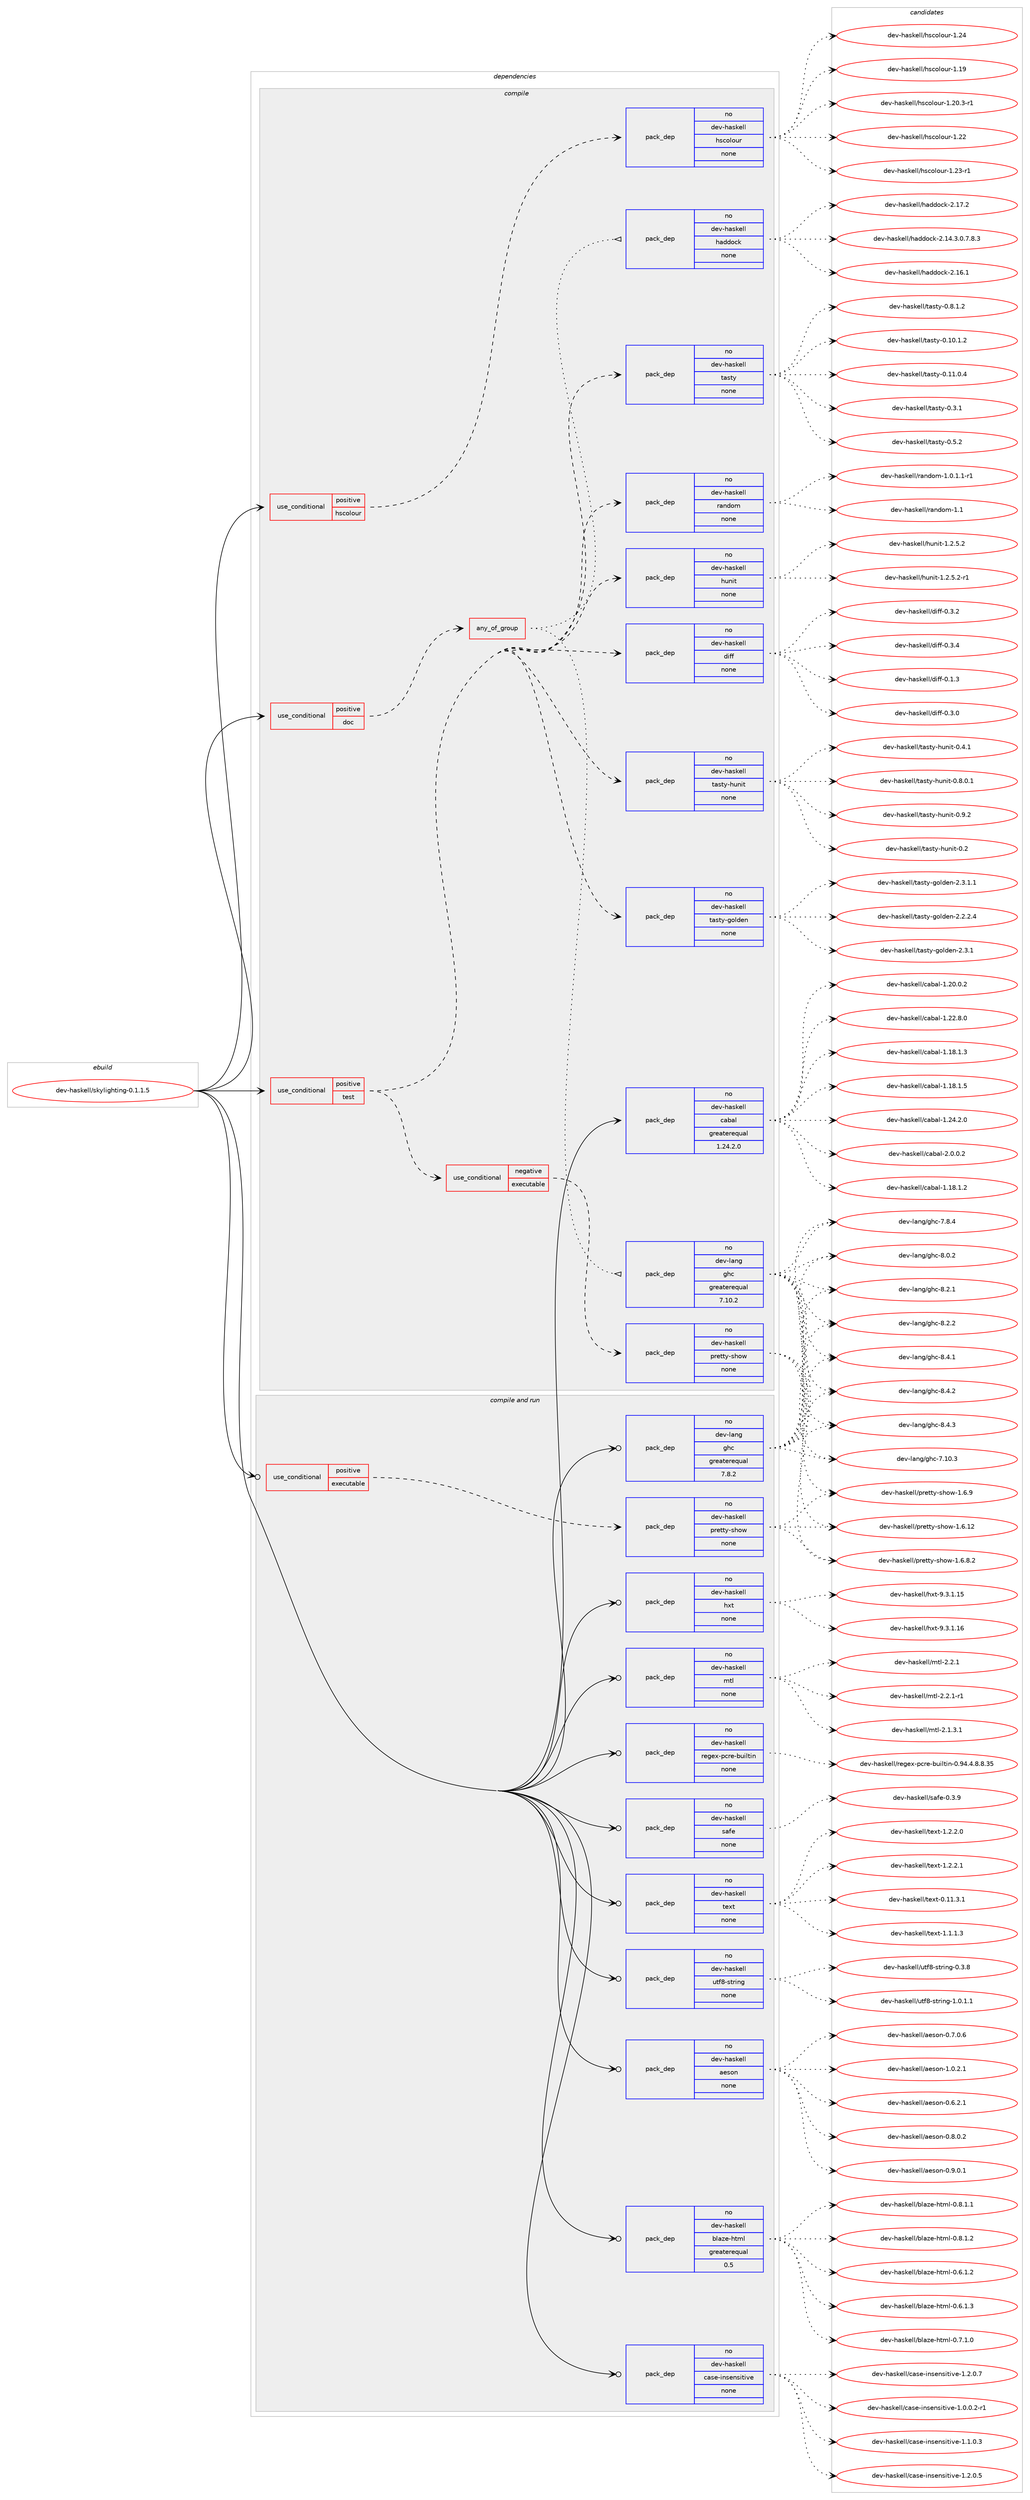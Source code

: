 digraph prolog {

# *************
# Graph options
# *************

newrank=true;
concentrate=true;
compound=true;
graph [rankdir=LR,fontname=Helvetica,fontsize=10,ranksep=1.5];#, ranksep=2.5, nodesep=0.2];
edge  [arrowhead=vee];
node  [fontname=Helvetica,fontsize=10];

# **********
# The ebuild
# **********

subgraph cluster_leftcol {
color=gray;
rank=same;
label=<<i>ebuild</i>>;
id [label="dev-haskell/skylighting-0.1.1.5", color=red, width=4, href="../dev-haskell/skylighting-0.1.1.5.svg"];
}

# ****************
# The dependencies
# ****************

subgraph cluster_midcol {
color=gray;
label=<<i>dependencies</i>>;
subgraph cluster_compile {
fillcolor="#eeeeee";
style=filled;
label=<<i>compile</i>>;
subgraph cond361427 {
dependency1343836 [label=<<TABLE BORDER="0" CELLBORDER="1" CELLSPACING="0" CELLPADDING="4"><TR><TD ROWSPAN="3" CELLPADDING="10">use_conditional</TD></TR><TR><TD>positive</TD></TR><TR><TD>doc</TD></TR></TABLE>>, shape=none, color=red];
subgraph any21534 {
dependency1343837 [label=<<TABLE BORDER="0" CELLBORDER="1" CELLSPACING="0" CELLPADDING="4"><TR><TD CELLPADDING="10">any_of_group</TD></TR></TABLE>>, shape=none, color=red];subgraph pack960323 {
dependency1343838 [label=<<TABLE BORDER="0" CELLBORDER="1" CELLSPACING="0" CELLPADDING="4" WIDTH="220"><TR><TD ROWSPAN="6" CELLPADDING="30">pack_dep</TD></TR><TR><TD WIDTH="110">no</TD></TR><TR><TD>dev-haskell</TD></TR><TR><TD>haddock</TD></TR><TR><TD>none</TD></TR><TR><TD></TD></TR></TABLE>>, shape=none, color=blue];
}
dependency1343837:e -> dependency1343838:w [weight=20,style="dotted",arrowhead="oinv"];
subgraph pack960324 {
dependency1343839 [label=<<TABLE BORDER="0" CELLBORDER="1" CELLSPACING="0" CELLPADDING="4" WIDTH="220"><TR><TD ROWSPAN="6" CELLPADDING="30">pack_dep</TD></TR><TR><TD WIDTH="110">no</TD></TR><TR><TD>dev-lang</TD></TR><TR><TD>ghc</TD></TR><TR><TD>greaterequal</TD></TR><TR><TD>7.10.2</TD></TR></TABLE>>, shape=none, color=blue];
}
dependency1343837:e -> dependency1343839:w [weight=20,style="dotted",arrowhead="oinv"];
}
dependency1343836:e -> dependency1343837:w [weight=20,style="dashed",arrowhead="vee"];
}
id:e -> dependency1343836:w [weight=20,style="solid",arrowhead="vee"];
subgraph cond361428 {
dependency1343840 [label=<<TABLE BORDER="0" CELLBORDER="1" CELLSPACING="0" CELLPADDING="4"><TR><TD ROWSPAN="3" CELLPADDING="10">use_conditional</TD></TR><TR><TD>positive</TD></TR><TR><TD>hscolour</TD></TR></TABLE>>, shape=none, color=red];
subgraph pack960325 {
dependency1343841 [label=<<TABLE BORDER="0" CELLBORDER="1" CELLSPACING="0" CELLPADDING="4" WIDTH="220"><TR><TD ROWSPAN="6" CELLPADDING="30">pack_dep</TD></TR><TR><TD WIDTH="110">no</TD></TR><TR><TD>dev-haskell</TD></TR><TR><TD>hscolour</TD></TR><TR><TD>none</TD></TR><TR><TD></TD></TR></TABLE>>, shape=none, color=blue];
}
dependency1343840:e -> dependency1343841:w [weight=20,style="dashed",arrowhead="vee"];
}
id:e -> dependency1343840:w [weight=20,style="solid",arrowhead="vee"];
subgraph cond361429 {
dependency1343842 [label=<<TABLE BORDER="0" CELLBORDER="1" CELLSPACING="0" CELLPADDING="4"><TR><TD ROWSPAN="3" CELLPADDING="10">use_conditional</TD></TR><TR><TD>positive</TD></TR><TR><TD>test</TD></TR></TABLE>>, shape=none, color=red];
subgraph pack960326 {
dependency1343843 [label=<<TABLE BORDER="0" CELLBORDER="1" CELLSPACING="0" CELLPADDING="4" WIDTH="220"><TR><TD ROWSPAN="6" CELLPADDING="30">pack_dep</TD></TR><TR><TD WIDTH="110">no</TD></TR><TR><TD>dev-haskell</TD></TR><TR><TD>diff</TD></TR><TR><TD>none</TD></TR><TR><TD></TD></TR></TABLE>>, shape=none, color=blue];
}
dependency1343842:e -> dependency1343843:w [weight=20,style="dashed",arrowhead="vee"];
subgraph pack960327 {
dependency1343844 [label=<<TABLE BORDER="0" CELLBORDER="1" CELLSPACING="0" CELLPADDING="4" WIDTH="220"><TR><TD ROWSPAN="6" CELLPADDING="30">pack_dep</TD></TR><TR><TD WIDTH="110">no</TD></TR><TR><TD>dev-haskell</TD></TR><TR><TD>hunit</TD></TR><TR><TD>none</TD></TR><TR><TD></TD></TR></TABLE>>, shape=none, color=blue];
}
dependency1343842:e -> dependency1343844:w [weight=20,style="dashed",arrowhead="vee"];
subgraph pack960328 {
dependency1343845 [label=<<TABLE BORDER="0" CELLBORDER="1" CELLSPACING="0" CELLPADDING="4" WIDTH="220"><TR><TD ROWSPAN="6" CELLPADDING="30">pack_dep</TD></TR><TR><TD WIDTH="110">no</TD></TR><TR><TD>dev-haskell</TD></TR><TR><TD>random</TD></TR><TR><TD>none</TD></TR><TR><TD></TD></TR></TABLE>>, shape=none, color=blue];
}
dependency1343842:e -> dependency1343845:w [weight=20,style="dashed",arrowhead="vee"];
subgraph pack960329 {
dependency1343846 [label=<<TABLE BORDER="0" CELLBORDER="1" CELLSPACING="0" CELLPADDING="4" WIDTH="220"><TR><TD ROWSPAN="6" CELLPADDING="30">pack_dep</TD></TR><TR><TD WIDTH="110">no</TD></TR><TR><TD>dev-haskell</TD></TR><TR><TD>tasty</TD></TR><TR><TD>none</TD></TR><TR><TD></TD></TR></TABLE>>, shape=none, color=blue];
}
dependency1343842:e -> dependency1343846:w [weight=20,style="dashed",arrowhead="vee"];
subgraph pack960330 {
dependency1343847 [label=<<TABLE BORDER="0" CELLBORDER="1" CELLSPACING="0" CELLPADDING="4" WIDTH="220"><TR><TD ROWSPAN="6" CELLPADDING="30">pack_dep</TD></TR><TR><TD WIDTH="110">no</TD></TR><TR><TD>dev-haskell</TD></TR><TR><TD>tasty-golden</TD></TR><TR><TD>none</TD></TR><TR><TD></TD></TR></TABLE>>, shape=none, color=blue];
}
dependency1343842:e -> dependency1343847:w [weight=20,style="dashed",arrowhead="vee"];
subgraph pack960331 {
dependency1343848 [label=<<TABLE BORDER="0" CELLBORDER="1" CELLSPACING="0" CELLPADDING="4" WIDTH="220"><TR><TD ROWSPAN="6" CELLPADDING="30">pack_dep</TD></TR><TR><TD WIDTH="110">no</TD></TR><TR><TD>dev-haskell</TD></TR><TR><TD>tasty-hunit</TD></TR><TR><TD>none</TD></TR><TR><TD></TD></TR></TABLE>>, shape=none, color=blue];
}
dependency1343842:e -> dependency1343848:w [weight=20,style="dashed",arrowhead="vee"];
subgraph cond361430 {
dependency1343849 [label=<<TABLE BORDER="0" CELLBORDER="1" CELLSPACING="0" CELLPADDING="4"><TR><TD ROWSPAN="3" CELLPADDING="10">use_conditional</TD></TR><TR><TD>negative</TD></TR><TR><TD>executable</TD></TR></TABLE>>, shape=none, color=red];
subgraph pack960332 {
dependency1343850 [label=<<TABLE BORDER="0" CELLBORDER="1" CELLSPACING="0" CELLPADDING="4" WIDTH="220"><TR><TD ROWSPAN="6" CELLPADDING="30">pack_dep</TD></TR><TR><TD WIDTH="110">no</TD></TR><TR><TD>dev-haskell</TD></TR><TR><TD>pretty-show</TD></TR><TR><TD>none</TD></TR><TR><TD></TD></TR></TABLE>>, shape=none, color=blue];
}
dependency1343849:e -> dependency1343850:w [weight=20,style="dashed",arrowhead="vee"];
}
dependency1343842:e -> dependency1343849:w [weight=20,style="dashed",arrowhead="vee"];
}
id:e -> dependency1343842:w [weight=20,style="solid",arrowhead="vee"];
subgraph pack960333 {
dependency1343851 [label=<<TABLE BORDER="0" CELLBORDER="1" CELLSPACING="0" CELLPADDING="4" WIDTH="220"><TR><TD ROWSPAN="6" CELLPADDING="30">pack_dep</TD></TR><TR><TD WIDTH="110">no</TD></TR><TR><TD>dev-haskell</TD></TR><TR><TD>cabal</TD></TR><TR><TD>greaterequal</TD></TR><TR><TD>1.24.2.0</TD></TR></TABLE>>, shape=none, color=blue];
}
id:e -> dependency1343851:w [weight=20,style="solid",arrowhead="vee"];
}
subgraph cluster_compileandrun {
fillcolor="#eeeeee";
style=filled;
label=<<i>compile and run</i>>;
subgraph cond361431 {
dependency1343852 [label=<<TABLE BORDER="0" CELLBORDER="1" CELLSPACING="0" CELLPADDING="4"><TR><TD ROWSPAN="3" CELLPADDING="10">use_conditional</TD></TR><TR><TD>positive</TD></TR><TR><TD>executable</TD></TR></TABLE>>, shape=none, color=red];
subgraph pack960334 {
dependency1343853 [label=<<TABLE BORDER="0" CELLBORDER="1" CELLSPACING="0" CELLPADDING="4" WIDTH="220"><TR><TD ROWSPAN="6" CELLPADDING="30">pack_dep</TD></TR><TR><TD WIDTH="110">no</TD></TR><TR><TD>dev-haskell</TD></TR><TR><TD>pretty-show</TD></TR><TR><TD>none</TD></TR><TR><TD></TD></TR></TABLE>>, shape=none, color=blue];
}
dependency1343852:e -> dependency1343853:w [weight=20,style="dashed",arrowhead="vee"];
}
id:e -> dependency1343852:w [weight=20,style="solid",arrowhead="odotvee"];
subgraph pack960335 {
dependency1343854 [label=<<TABLE BORDER="0" CELLBORDER="1" CELLSPACING="0" CELLPADDING="4" WIDTH="220"><TR><TD ROWSPAN="6" CELLPADDING="30">pack_dep</TD></TR><TR><TD WIDTH="110">no</TD></TR><TR><TD>dev-haskell</TD></TR><TR><TD>aeson</TD></TR><TR><TD>none</TD></TR><TR><TD></TD></TR></TABLE>>, shape=none, color=blue];
}
id:e -> dependency1343854:w [weight=20,style="solid",arrowhead="odotvee"];
subgraph pack960336 {
dependency1343855 [label=<<TABLE BORDER="0" CELLBORDER="1" CELLSPACING="0" CELLPADDING="4" WIDTH="220"><TR><TD ROWSPAN="6" CELLPADDING="30">pack_dep</TD></TR><TR><TD WIDTH="110">no</TD></TR><TR><TD>dev-haskell</TD></TR><TR><TD>blaze-html</TD></TR><TR><TD>greaterequal</TD></TR><TR><TD>0.5</TD></TR></TABLE>>, shape=none, color=blue];
}
id:e -> dependency1343855:w [weight=20,style="solid",arrowhead="odotvee"];
subgraph pack960337 {
dependency1343856 [label=<<TABLE BORDER="0" CELLBORDER="1" CELLSPACING="0" CELLPADDING="4" WIDTH="220"><TR><TD ROWSPAN="6" CELLPADDING="30">pack_dep</TD></TR><TR><TD WIDTH="110">no</TD></TR><TR><TD>dev-haskell</TD></TR><TR><TD>case-insensitive</TD></TR><TR><TD>none</TD></TR><TR><TD></TD></TR></TABLE>>, shape=none, color=blue];
}
id:e -> dependency1343856:w [weight=20,style="solid",arrowhead="odotvee"];
subgraph pack960338 {
dependency1343857 [label=<<TABLE BORDER="0" CELLBORDER="1" CELLSPACING="0" CELLPADDING="4" WIDTH="220"><TR><TD ROWSPAN="6" CELLPADDING="30">pack_dep</TD></TR><TR><TD WIDTH="110">no</TD></TR><TR><TD>dev-haskell</TD></TR><TR><TD>hxt</TD></TR><TR><TD>none</TD></TR><TR><TD></TD></TR></TABLE>>, shape=none, color=blue];
}
id:e -> dependency1343857:w [weight=20,style="solid",arrowhead="odotvee"];
subgraph pack960339 {
dependency1343858 [label=<<TABLE BORDER="0" CELLBORDER="1" CELLSPACING="0" CELLPADDING="4" WIDTH="220"><TR><TD ROWSPAN="6" CELLPADDING="30">pack_dep</TD></TR><TR><TD WIDTH="110">no</TD></TR><TR><TD>dev-haskell</TD></TR><TR><TD>mtl</TD></TR><TR><TD>none</TD></TR><TR><TD></TD></TR></TABLE>>, shape=none, color=blue];
}
id:e -> dependency1343858:w [weight=20,style="solid",arrowhead="odotvee"];
subgraph pack960340 {
dependency1343859 [label=<<TABLE BORDER="0" CELLBORDER="1" CELLSPACING="0" CELLPADDING="4" WIDTH="220"><TR><TD ROWSPAN="6" CELLPADDING="30">pack_dep</TD></TR><TR><TD WIDTH="110">no</TD></TR><TR><TD>dev-haskell</TD></TR><TR><TD>regex-pcre-builtin</TD></TR><TR><TD>none</TD></TR><TR><TD></TD></TR></TABLE>>, shape=none, color=blue];
}
id:e -> dependency1343859:w [weight=20,style="solid",arrowhead="odotvee"];
subgraph pack960341 {
dependency1343860 [label=<<TABLE BORDER="0" CELLBORDER="1" CELLSPACING="0" CELLPADDING="4" WIDTH="220"><TR><TD ROWSPAN="6" CELLPADDING="30">pack_dep</TD></TR><TR><TD WIDTH="110">no</TD></TR><TR><TD>dev-haskell</TD></TR><TR><TD>safe</TD></TR><TR><TD>none</TD></TR><TR><TD></TD></TR></TABLE>>, shape=none, color=blue];
}
id:e -> dependency1343860:w [weight=20,style="solid",arrowhead="odotvee"];
subgraph pack960342 {
dependency1343861 [label=<<TABLE BORDER="0" CELLBORDER="1" CELLSPACING="0" CELLPADDING="4" WIDTH="220"><TR><TD ROWSPAN="6" CELLPADDING="30">pack_dep</TD></TR><TR><TD WIDTH="110">no</TD></TR><TR><TD>dev-haskell</TD></TR><TR><TD>text</TD></TR><TR><TD>none</TD></TR><TR><TD></TD></TR></TABLE>>, shape=none, color=blue];
}
id:e -> dependency1343861:w [weight=20,style="solid",arrowhead="odotvee"];
subgraph pack960343 {
dependency1343862 [label=<<TABLE BORDER="0" CELLBORDER="1" CELLSPACING="0" CELLPADDING="4" WIDTH="220"><TR><TD ROWSPAN="6" CELLPADDING="30">pack_dep</TD></TR><TR><TD WIDTH="110">no</TD></TR><TR><TD>dev-haskell</TD></TR><TR><TD>utf8-string</TD></TR><TR><TD>none</TD></TR><TR><TD></TD></TR></TABLE>>, shape=none, color=blue];
}
id:e -> dependency1343862:w [weight=20,style="solid",arrowhead="odotvee"];
subgraph pack960344 {
dependency1343863 [label=<<TABLE BORDER="0" CELLBORDER="1" CELLSPACING="0" CELLPADDING="4" WIDTH="220"><TR><TD ROWSPAN="6" CELLPADDING="30">pack_dep</TD></TR><TR><TD WIDTH="110">no</TD></TR><TR><TD>dev-lang</TD></TR><TR><TD>ghc</TD></TR><TR><TD>greaterequal</TD></TR><TR><TD>7.8.2</TD></TR></TABLE>>, shape=none, color=blue];
}
id:e -> dependency1343863:w [weight=20,style="solid",arrowhead="odotvee"];
}
subgraph cluster_run {
fillcolor="#eeeeee";
style=filled;
label=<<i>run</i>>;
}
}

# **************
# The candidates
# **************

subgraph cluster_choices {
rank=same;
color=gray;
label=<<i>candidates</i>>;

subgraph choice960323 {
color=black;
nodesep=1;
choice1001011184510497115107101108108471049710010011199107455046495246514648465546564651 [label="dev-haskell/haddock-2.14.3.0.7.8.3", color=red, width=4,href="../dev-haskell/haddock-2.14.3.0.7.8.3.svg"];
choice100101118451049711510710110810847104971001001119910745504649544649 [label="dev-haskell/haddock-2.16.1", color=red, width=4,href="../dev-haskell/haddock-2.16.1.svg"];
choice100101118451049711510710110810847104971001001119910745504649554650 [label="dev-haskell/haddock-2.17.2", color=red, width=4,href="../dev-haskell/haddock-2.17.2.svg"];
dependency1343838:e -> choice1001011184510497115107101108108471049710010011199107455046495246514648465546564651:w [style=dotted,weight="100"];
dependency1343838:e -> choice100101118451049711510710110810847104971001001119910745504649544649:w [style=dotted,weight="100"];
dependency1343838:e -> choice100101118451049711510710110810847104971001001119910745504649554650:w [style=dotted,weight="100"];
}
subgraph choice960324 {
color=black;
nodesep=1;
choice1001011184510897110103471031049945554649484651 [label="dev-lang/ghc-7.10.3", color=red, width=4,href="../dev-lang/ghc-7.10.3.svg"];
choice10010111845108971101034710310499455546564652 [label="dev-lang/ghc-7.8.4", color=red, width=4,href="../dev-lang/ghc-7.8.4.svg"];
choice10010111845108971101034710310499455646484650 [label="dev-lang/ghc-8.0.2", color=red, width=4,href="../dev-lang/ghc-8.0.2.svg"];
choice10010111845108971101034710310499455646504649 [label="dev-lang/ghc-8.2.1", color=red, width=4,href="../dev-lang/ghc-8.2.1.svg"];
choice10010111845108971101034710310499455646504650 [label="dev-lang/ghc-8.2.2", color=red, width=4,href="../dev-lang/ghc-8.2.2.svg"];
choice10010111845108971101034710310499455646524649 [label="dev-lang/ghc-8.4.1", color=red, width=4,href="../dev-lang/ghc-8.4.1.svg"];
choice10010111845108971101034710310499455646524650 [label="dev-lang/ghc-8.4.2", color=red, width=4,href="../dev-lang/ghc-8.4.2.svg"];
choice10010111845108971101034710310499455646524651 [label="dev-lang/ghc-8.4.3", color=red, width=4,href="../dev-lang/ghc-8.4.3.svg"];
dependency1343839:e -> choice1001011184510897110103471031049945554649484651:w [style=dotted,weight="100"];
dependency1343839:e -> choice10010111845108971101034710310499455546564652:w [style=dotted,weight="100"];
dependency1343839:e -> choice10010111845108971101034710310499455646484650:w [style=dotted,weight="100"];
dependency1343839:e -> choice10010111845108971101034710310499455646504649:w [style=dotted,weight="100"];
dependency1343839:e -> choice10010111845108971101034710310499455646504650:w [style=dotted,weight="100"];
dependency1343839:e -> choice10010111845108971101034710310499455646524649:w [style=dotted,weight="100"];
dependency1343839:e -> choice10010111845108971101034710310499455646524650:w [style=dotted,weight="100"];
dependency1343839:e -> choice10010111845108971101034710310499455646524651:w [style=dotted,weight="100"];
}
subgraph choice960325 {
color=black;
nodesep=1;
choice100101118451049711510710110810847104115991111081111171144549464957 [label="dev-haskell/hscolour-1.19", color=red, width=4,href="../dev-haskell/hscolour-1.19.svg"];
choice10010111845104971151071011081084710411599111108111117114454946504846514511449 [label="dev-haskell/hscolour-1.20.3-r1", color=red, width=4,href="../dev-haskell/hscolour-1.20.3-r1.svg"];
choice100101118451049711510710110810847104115991111081111171144549465050 [label="dev-haskell/hscolour-1.22", color=red, width=4,href="../dev-haskell/hscolour-1.22.svg"];
choice1001011184510497115107101108108471041159911110811111711445494650514511449 [label="dev-haskell/hscolour-1.23-r1", color=red, width=4,href="../dev-haskell/hscolour-1.23-r1.svg"];
choice100101118451049711510710110810847104115991111081111171144549465052 [label="dev-haskell/hscolour-1.24", color=red, width=4,href="../dev-haskell/hscolour-1.24.svg"];
dependency1343841:e -> choice100101118451049711510710110810847104115991111081111171144549464957:w [style=dotted,weight="100"];
dependency1343841:e -> choice10010111845104971151071011081084710411599111108111117114454946504846514511449:w [style=dotted,weight="100"];
dependency1343841:e -> choice100101118451049711510710110810847104115991111081111171144549465050:w [style=dotted,weight="100"];
dependency1343841:e -> choice1001011184510497115107101108108471041159911110811111711445494650514511449:w [style=dotted,weight="100"];
dependency1343841:e -> choice100101118451049711510710110810847104115991111081111171144549465052:w [style=dotted,weight="100"];
}
subgraph choice960326 {
color=black;
nodesep=1;
choice100101118451049711510710110810847100105102102454846494651 [label="dev-haskell/diff-0.1.3", color=red, width=4,href="../dev-haskell/diff-0.1.3.svg"];
choice100101118451049711510710110810847100105102102454846514648 [label="dev-haskell/diff-0.3.0", color=red, width=4,href="../dev-haskell/diff-0.3.0.svg"];
choice100101118451049711510710110810847100105102102454846514650 [label="dev-haskell/diff-0.3.2", color=red, width=4,href="../dev-haskell/diff-0.3.2.svg"];
choice100101118451049711510710110810847100105102102454846514652 [label="dev-haskell/diff-0.3.4", color=red, width=4,href="../dev-haskell/diff-0.3.4.svg"];
dependency1343843:e -> choice100101118451049711510710110810847100105102102454846494651:w [style=dotted,weight="100"];
dependency1343843:e -> choice100101118451049711510710110810847100105102102454846514648:w [style=dotted,weight="100"];
dependency1343843:e -> choice100101118451049711510710110810847100105102102454846514650:w [style=dotted,weight="100"];
dependency1343843:e -> choice100101118451049711510710110810847100105102102454846514652:w [style=dotted,weight="100"];
}
subgraph choice960327 {
color=black;
nodesep=1;
choice1001011184510497115107101108108471041171101051164549465046534650 [label="dev-haskell/hunit-1.2.5.2", color=red, width=4,href="../dev-haskell/hunit-1.2.5.2.svg"];
choice10010111845104971151071011081084710411711010511645494650465346504511449 [label="dev-haskell/hunit-1.2.5.2-r1", color=red, width=4,href="../dev-haskell/hunit-1.2.5.2-r1.svg"];
dependency1343844:e -> choice1001011184510497115107101108108471041171101051164549465046534650:w [style=dotted,weight="100"];
dependency1343844:e -> choice10010111845104971151071011081084710411711010511645494650465346504511449:w [style=dotted,weight="100"];
}
subgraph choice960328 {
color=black;
nodesep=1;
choice1001011184510497115107101108108471149711010011110945494648464946494511449 [label="dev-haskell/random-1.0.1.1-r1", color=red, width=4,href="../dev-haskell/random-1.0.1.1-r1.svg"];
choice1001011184510497115107101108108471149711010011110945494649 [label="dev-haskell/random-1.1", color=red, width=4,href="../dev-haskell/random-1.1.svg"];
dependency1343845:e -> choice1001011184510497115107101108108471149711010011110945494648464946494511449:w [style=dotted,weight="100"];
dependency1343845:e -> choice1001011184510497115107101108108471149711010011110945494649:w [style=dotted,weight="100"];
}
subgraph choice960329 {
color=black;
nodesep=1;
choice10010111845104971151071011081084711697115116121454846494846494650 [label="dev-haskell/tasty-0.10.1.2", color=red, width=4,href="../dev-haskell/tasty-0.10.1.2.svg"];
choice10010111845104971151071011081084711697115116121454846494946484652 [label="dev-haskell/tasty-0.11.0.4", color=red, width=4,href="../dev-haskell/tasty-0.11.0.4.svg"];
choice10010111845104971151071011081084711697115116121454846514649 [label="dev-haskell/tasty-0.3.1", color=red, width=4,href="../dev-haskell/tasty-0.3.1.svg"];
choice10010111845104971151071011081084711697115116121454846534650 [label="dev-haskell/tasty-0.5.2", color=red, width=4,href="../dev-haskell/tasty-0.5.2.svg"];
choice100101118451049711510710110810847116971151161214548465646494650 [label="dev-haskell/tasty-0.8.1.2", color=red, width=4,href="../dev-haskell/tasty-0.8.1.2.svg"];
dependency1343846:e -> choice10010111845104971151071011081084711697115116121454846494846494650:w [style=dotted,weight="100"];
dependency1343846:e -> choice10010111845104971151071011081084711697115116121454846494946484652:w [style=dotted,weight="100"];
dependency1343846:e -> choice10010111845104971151071011081084711697115116121454846514649:w [style=dotted,weight="100"];
dependency1343846:e -> choice10010111845104971151071011081084711697115116121454846534650:w [style=dotted,weight="100"];
dependency1343846:e -> choice100101118451049711510710110810847116971151161214548465646494650:w [style=dotted,weight="100"];
}
subgraph choice960330 {
color=black;
nodesep=1;
choice10010111845104971151071011081084711697115116121451031111081001011104550465046504652 [label="dev-haskell/tasty-golden-2.2.2.4", color=red, width=4,href="../dev-haskell/tasty-golden-2.2.2.4.svg"];
choice1001011184510497115107101108108471169711511612145103111108100101110455046514649 [label="dev-haskell/tasty-golden-2.3.1", color=red, width=4,href="../dev-haskell/tasty-golden-2.3.1.svg"];
choice10010111845104971151071011081084711697115116121451031111081001011104550465146494649 [label="dev-haskell/tasty-golden-2.3.1.1", color=red, width=4,href="../dev-haskell/tasty-golden-2.3.1.1.svg"];
dependency1343847:e -> choice10010111845104971151071011081084711697115116121451031111081001011104550465046504652:w [style=dotted,weight="100"];
dependency1343847:e -> choice1001011184510497115107101108108471169711511612145103111108100101110455046514649:w [style=dotted,weight="100"];
dependency1343847:e -> choice10010111845104971151071011081084711697115116121451031111081001011104550465146494649:w [style=dotted,weight="100"];
}
subgraph choice960331 {
color=black;
nodesep=1;
choice100101118451049711510710110810847116971151161214510411711010511645484650 [label="dev-haskell/tasty-hunit-0.2", color=red, width=4,href="../dev-haskell/tasty-hunit-0.2.svg"];
choice1001011184510497115107101108108471169711511612145104117110105116454846524649 [label="dev-haskell/tasty-hunit-0.4.1", color=red, width=4,href="../dev-haskell/tasty-hunit-0.4.1.svg"];
choice10010111845104971151071011081084711697115116121451041171101051164548465646484649 [label="dev-haskell/tasty-hunit-0.8.0.1", color=red, width=4,href="../dev-haskell/tasty-hunit-0.8.0.1.svg"];
choice1001011184510497115107101108108471169711511612145104117110105116454846574650 [label="dev-haskell/tasty-hunit-0.9.2", color=red, width=4,href="../dev-haskell/tasty-hunit-0.9.2.svg"];
dependency1343848:e -> choice100101118451049711510710110810847116971151161214510411711010511645484650:w [style=dotted,weight="100"];
dependency1343848:e -> choice1001011184510497115107101108108471169711511612145104117110105116454846524649:w [style=dotted,weight="100"];
dependency1343848:e -> choice10010111845104971151071011081084711697115116121451041171101051164548465646484649:w [style=dotted,weight="100"];
dependency1343848:e -> choice1001011184510497115107101108108471169711511612145104117110105116454846574650:w [style=dotted,weight="100"];
}
subgraph choice960332 {
color=black;
nodesep=1;
choice1001011184510497115107101108108471121141011161161214511510411111945494654464950 [label="dev-haskell/pretty-show-1.6.12", color=red, width=4,href="../dev-haskell/pretty-show-1.6.12.svg"];
choice100101118451049711510710110810847112114101116116121451151041111194549465446564650 [label="dev-haskell/pretty-show-1.6.8.2", color=red, width=4,href="../dev-haskell/pretty-show-1.6.8.2.svg"];
choice10010111845104971151071011081084711211410111611612145115104111119454946544657 [label="dev-haskell/pretty-show-1.6.9", color=red, width=4,href="../dev-haskell/pretty-show-1.6.9.svg"];
dependency1343850:e -> choice1001011184510497115107101108108471121141011161161214511510411111945494654464950:w [style=dotted,weight="100"];
dependency1343850:e -> choice100101118451049711510710110810847112114101116116121451151041111194549465446564650:w [style=dotted,weight="100"];
dependency1343850:e -> choice10010111845104971151071011081084711211410111611612145115104111119454946544657:w [style=dotted,weight="100"];
}
subgraph choice960333 {
color=black;
nodesep=1;
choice10010111845104971151071011081084799979897108454946495646494650 [label="dev-haskell/cabal-1.18.1.2", color=red, width=4,href="../dev-haskell/cabal-1.18.1.2.svg"];
choice10010111845104971151071011081084799979897108454946495646494651 [label="dev-haskell/cabal-1.18.1.3", color=red, width=4,href="../dev-haskell/cabal-1.18.1.3.svg"];
choice10010111845104971151071011081084799979897108454946495646494653 [label="dev-haskell/cabal-1.18.1.5", color=red, width=4,href="../dev-haskell/cabal-1.18.1.5.svg"];
choice10010111845104971151071011081084799979897108454946504846484650 [label="dev-haskell/cabal-1.20.0.2", color=red, width=4,href="../dev-haskell/cabal-1.20.0.2.svg"];
choice10010111845104971151071011081084799979897108454946505046564648 [label="dev-haskell/cabal-1.22.8.0", color=red, width=4,href="../dev-haskell/cabal-1.22.8.0.svg"];
choice10010111845104971151071011081084799979897108454946505246504648 [label="dev-haskell/cabal-1.24.2.0", color=red, width=4,href="../dev-haskell/cabal-1.24.2.0.svg"];
choice100101118451049711510710110810847999798971084550464846484650 [label="dev-haskell/cabal-2.0.0.2", color=red, width=4,href="../dev-haskell/cabal-2.0.0.2.svg"];
dependency1343851:e -> choice10010111845104971151071011081084799979897108454946495646494650:w [style=dotted,weight="100"];
dependency1343851:e -> choice10010111845104971151071011081084799979897108454946495646494651:w [style=dotted,weight="100"];
dependency1343851:e -> choice10010111845104971151071011081084799979897108454946495646494653:w [style=dotted,weight="100"];
dependency1343851:e -> choice10010111845104971151071011081084799979897108454946504846484650:w [style=dotted,weight="100"];
dependency1343851:e -> choice10010111845104971151071011081084799979897108454946505046564648:w [style=dotted,weight="100"];
dependency1343851:e -> choice10010111845104971151071011081084799979897108454946505246504648:w [style=dotted,weight="100"];
dependency1343851:e -> choice100101118451049711510710110810847999798971084550464846484650:w [style=dotted,weight="100"];
}
subgraph choice960334 {
color=black;
nodesep=1;
choice1001011184510497115107101108108471121141011161161214511510411111945494654464950 [label="dev-haskell/pretty-show-1.6.12", color=red, width=4,href="../dev-haskell/pretty-show-1.6.12.svg"];
choice100101118451049711510710110810847112114101116116121451151041111194549465446564650 [label="dev-haskell/pretty-show-1.6.8.2", color=red, width=4,href="../dev-haskell/pretty-show-1.6.8.2.svg"];
choice10010111845104971151071011081084711211410111611612145115104111119454946544657 [label="dev-haskell/pretty-show-1.6.9", color=red, width=4,href="../dev-haskell/pretty-show-1.6.9.svg"];
dependency1343853:e -> choice1001011184510497115107101108108471121141011161161214511510411111945494654464950:w [style=dotted,weight="100"];
dependency1343853:e -> choice100101118451049711510710110810847112114101116116121451151041111194549465446564650:w [style=dotted,weight="100"];
dependency1343853:e -> choice10010111845104971151071011081084711211410111611612145115104111119454946544657:w [style=dotted,weight="100"];
}
subgraph choice960335 {
color=black;
nodesep=1;
choice100101118451049711510710110810847971011151111104548465446504649 [label="dev-haskell/aeson-0.6.2.1", color=red, width=4,href="../dev-haskell/aeson-0.6.2.1.svg"];
choice100101118451049711510710110810847971011151111104548465546484654 [label="dev-haskell/aeson-0.7.0.6", color=red, width=4,href="../dev-haskell/aeson-0.7.0.6.svg"];
choice100101118451049711510710110810847971011151111104548465646484650 [label="dev-haskell/aeson-0.8.0.2", color=red, width=4,href="../dev-haskell/aeson-0.8.0.2.svg"];
choice100101118451049711510710110810847971011151111104548465746484649 [label="dev-haskell/aeson-0.9.0.1", color=red, width=4,href="../dev-haskell/aeson-0.9.0.1.svg"];
choice100101118451049711510710110810847971011151111104549464846504649 [label="dev-haskell/aeson-1.0.2.1", color=red, width=4,href="../dev-haskell/aeson-1.0.2.1.svg"];
dependency1343854:e -> choice100101118451049711510710110810847971011151111104548465446504649:w [style=dotted,weight="100"];
dependency1343854:e -> choice100101118451049711510710110810847971011151111104548465546484654:w [style=dotted,weight="100"];
dependency1343854:e -> choice100101118451049711510710110810847971011151111104548465646484650:w [style=dotted,weight="100"];
dependency1343854:e -> choice100101118451049711510710110810847971011151111104548465746484649:w [style=dotted,weight="100"];
dependency1343854:e -> choice100101118451049711510710110810847971011151111104549464846504649:w [style=dotted,weight="100"];
}
subgraph choice960336 {
color=black;
nodesep=1;
choice1001011184510497115107101108108479810897122101451041161091084548465446494650 [label="dev-haskell/blaze-html-0.6.1.2", color=red, width=4,href="../dev-haskell/blaze-html-0.6.1.2.svg"];
choice1001011184510497115107101108108479810897122101451041161091084548465446494651 [label="dev-haskell/blaze-html-0.6.1.3", color=red, width=4,href="../dev-haskell/blaze-html-0.6.1.3.svg"];
choice1001011184510497115107101108108479810897122101451041161091084548465546494648 [label="dev-haskell/blaze-html-0.7.1.0", color=red, width=4,href="../dev-haskell/blaze-html-0.7.1.0.svg"];
choice1001011184510497115107101108108479810897122101451041161091084548465646494649 [label="dev-haskell/blaze-html-0.8.1.1", color=red, width=4,href="../dev-haskell/blaze-html-0.8.1.1.svg"];
choice1001011184510497115107101108108479810897122101451041161091084548465646494650 [label="dev-haskell/blaze-html-0.8.1.2", color=red, width=4,href="../dev-haskell/blaze-html-0.8.1.2.svg"];
dependency1343855:e -> choice1001011184510497115107101108108479810897122101451041161091084548465446494650:w [style=dotted,weight="100"];
dependency1343855:e -> choice1001011184510497115107101108108479810897122101451041161091084548465446494651:w [style=dotted,weight="100"];
dependency1343855:e -> choice1001011184510497115107101108108479810897122101451041161091084548465546494648:w [style=dotted,weight="100"];
dependency1343855:e -> choice1001011184510497115107101108108479810897122101451041161091084548465646494649:w [style=dotted,weight="100"];
dependency1343855:e -> choice1001011184510497115107101108108479810897122101451041161091084548465646494650:w [style=dotted,weight="100"];
}
subgraph choice960337 {
color=black;
nodesep=1;
choice10010111845104971151071011081084799971151014510511011510111011510511610511810145494648464846504511449 [label="dev-haskell/case-insensitive-1.0.0.2-r1", color=red, width=4,href="../dev-haskell/case-insensitive-1.0.0.2-r1.svg"];
choice1001011184510497115107101108108479997115101451051101151011101151051161051181014549464946484651 [label="dev-haskell/case-insensitive-1.1.0.3", color=red, width=4,href="../dev-haskell/case-insensitive-1.1.0.3.svg"];
choice1001011184510497115107101108108479997115101451051101151011101151051161051181014549465046484653 [label="dev-haskell/case-insensitive-1.2.0.5", color=red, width=4,href="../dev-haskell/case-insensitive-1.2.0.5.svg"];
choice1001011184510497115107101108108479997115101451051101151011101151051161051181014549465046484655 [label="dev-haskell/case-insensitive-1.2.0.7", color=red, width=4,href="../dev-haskell/case-insensitive-1.2.0.7.svg"];
dependency1343856:e -> choice10010111845104971151071011081084799971151014510511011510111011510511610511810145494648464846504511449:w [style=dotted,weight="100"];
dependency1343856:e -> choice1001011184510497115107101108108479997115101451051101151011101151051161051181014549464946484651:w [style=dotted,weight="100"];
dependency1343856:e -> choice1001011184510497115107101108108479997115101451051101151011101151051161051181014549465046484653:w [style=dotted,weight="100"];
dependency1343856:e -> choice1001011184510497115107101108108479997115101451051101151011101151051161051181014549465046484655:w [style=dotted,weight="100"];
}
subgraph choice960338 {
color=black;
nodesep=1;
choice100101118451049711510710110810847104120116455746514649464953 [label="dev-haskell/hxt-9.3.1.15", color=red, width=4,href="../dev-haskell/hxt-9.3.1.15.svg"];
choice100101118451049711510710110810847104120116455746514649464954 [label="dev-haskell/hxt-9.3.1.16", color=red, width=4,href="../dev-haskell/hxt-9.3.1.16.svg"];
dependency1343857:e -> choice100101118451049711510710110810847104120116455746514649464953:w [style=dotted,weight="100"];
dependency1343857:e -> choice100101118451049711510710110810847104120116455746514649464954:w [style=dotted,weight="100"];
}
subgraph choice960339 {
color=black;
nodesep=1;
choice1001011184510497115107101108108471091161084550464946514649 [label="dev-haskell/mtl-2.1.3.1", color=red, width=4,href="../dev-haskell/mtl-2.1.3.1.svg"];
choice100101118451049711510710110810847109116108455046504649 [label="dev-haskell/mtl-2.2.1", color=red, width=4,href="../dev-haskell/mtl-2.2.1.svg"];
choice1001011184510497115107101108108471091161084550465046494511449 [label="dev-haskell/mtl-2.2.1-r1", color=red, width=4,href="../dev-haskell/mtl-2.2.1-r1.svg"];
dependency1343858:e -> choice1001011184510497115107101108108471091161084550464946514649:w [style=dotted,weight="100"];
dependency1343858:e -> choice100101118451049711510710110810847109116108455046504649:w [style=dotted,weight="100"];
dependency1343858:e -> choice1001011184510497115107101108108471091161084550465046494511449:w [style=dotted,weight="100"];
}
subgraph choice960340 {
color=black;
nodesep=1;
choice100101118451049711510710110810847114101103101120451129911410145981171051081161051104548465752465246564656465153 [label="dev-haskell/regex-pcre-builtin-0.94.4.8.8.35", color=red, width=4,href="../dev-haskell/regex-pcre-builtin-0.94.4.8.8.35.svg"];
dependency1343859:e -> choice100101118451049711510710110810847114101103101120451129911410145981171051081161051104548465752465246564656465153:w [style=dotted,weight="100"];
}
subgraph choice960341 {
color=black;
nodesep=1;
choice10010111845104971151071011081084711597102101454846514657 [label="dev-haskell/safe-0.3.9", color=red, width=4,href="../dev-haskell/safe-0.3.9.svg"];
dependency1343860:e -> choice10010111845104971151071011081084711597102101454846514657:w [style=dotted,weight="100"];
}
subgraph choice960342 {
color=black;
nodesep=1;
choice100101118451049711510710110810847116101120116454846494946514649 [label="dev-haskell/text-0.11.3.1", color=red, width=4,href="../dev-haskell/text-0.11.3.1.svg"];
choice1001011184510497115107101108108471161011201164549464946494651 [label="dev-haskell/text-1.1.1.3", color=red, width=4,href="../dev-haskell/text-1.1.1.3.svg"];
choice1001011184510497115107101108108471161011201164549465046504648 [label="dev-haskell/text-1.2.2.0", color=red, width=4,href="../dev-haskell/text-1.2.2.0.svg"];
choice1001011184510497115107101108108471161011201164549465046504649 [label="dev-haskell/text-1.2.2.1", color=red, width=4,href="../dev-haskell/text-1.2.2.1.svg"];
dependency1343861:e -> choice100101118451049711510710110810847116101120116454846494946514649:w [style=dotted,weight="100"];
dependency1343861:e -> choice1001011184510497115107101108108471161011201164549464946494651:w [style=dotted,weight="100"];
dependency1343861:e -> choice1001011184510497115107101108108471161011201164549465046504648:w [style=dotted,weight="100"];
dependency1343861:e -> choice1001011184510497115107101108108471161011201164549465046504649:w [style=dotted,weight="100"];
}
subgraph choice960343 {
color=black;
nodesep=1;
choice1001011184510497115107101108108471171161025645115116114105110103454846514656 [label="dev-haskell/utf8-string-0.3.8", color=red, width=4,href="../dev-haskell/utf8-string-0.3.8.svg"];
choice10010111845104971151071011081084711711610256451151161141051101034549464846494649 [label="dev-haskell/utf8-string-1.0.1.1", color=red, width=4,href="../dev-haskell/utf8-string-1.0.1.1.svg"];
dependency1343862:e -> choice1001011184510497115107101108108471171161025645115116114105110103454846514656:w [style=dotted,weight="100"];
dependency1343862:e -> choice10010111845104971151071011081084711711610256451151161141051101034549464846494649:w [style=dotted,weight="100"];
}
subgraph choice960344 {
color=black;
nodesep=1;
choice1001011184510897110103471031049945554649484651 [label="dev-lang/ghc-7.10.3", color=red, width=4,href="../dev-lang/ghc-7.10.3.svg"];
choice10010111845108971101034710310499455546564652 [label="dev-lang/ghc-7.8.4", color=red, width=4,href="../dev-lang/ghc-7.8.4.svg"];
choice10010111845108971101034710310499455646484650 [label="dev-lang/ghc-8.0.2", color=red, width=4,href="../dev-lang/ghc-8.0.2.svg"];
choice10010111845108971101034710310499455646504649 [label="dev-lang/ghc-8.2.1", color=red, width=4,href="../dev-lang/ghc-8.2.1.svg"];
choice10010111845108971101034710310499455646504650 [label="dev-lang/ghc-8.2.2", color=red, width=4,href="../dev-lang/ghc-8.2.2.svg"];
choice10010111845108971101034710310499455646524649 [label="dev-lang/ghc-8.4.1", color=red, width=4,href="../dev-lang/ghc-8.4.1.svg"];
choice10010111845108971101034710310499455646524650 [label="dev-lang/ghc-8.4.2", color=red, width=4,href="../dev-lang/ghc-8.4.2.svg"];
choice10010111845108971101034710310499455646524651 [label="dev-lang/ghc-8.4.3", color=red, width=4,href="../dev-lang/ghc-8.4.3.svg"];
dependency1343863:e -> choice1001011184510897110103471031049945554649484651:w [style=dotted,weight="100"];
dependency1343863:e -> choice10010111845108971101034710310499455546564652:w [style=dotted,weight="100"];
dependency1343863:e -> choice10010111845108971101034710310499455646484650:w [style=dotted,weight="100"];
dependency1343863:e -> choice10010111845108971101034710310499455646504649:w [style=dotted,weight="100"];
dependency1343863:e -> choice10010111845108971101034710310499455646504650:w [style=dotted,weight="100"];
dependency1343863:e -> choice10010111845108971101034710310499455646524649:w [style=dotted,weight="100"];
dependency1343863:e -> choice10010111845108971101034710310499455646524650:w [style=dotted,weight="100"];
dependency1343863:e -> choice10010111845108971101034710310499455646524651:w [style=dotted,weight="100"];
}
}

}
